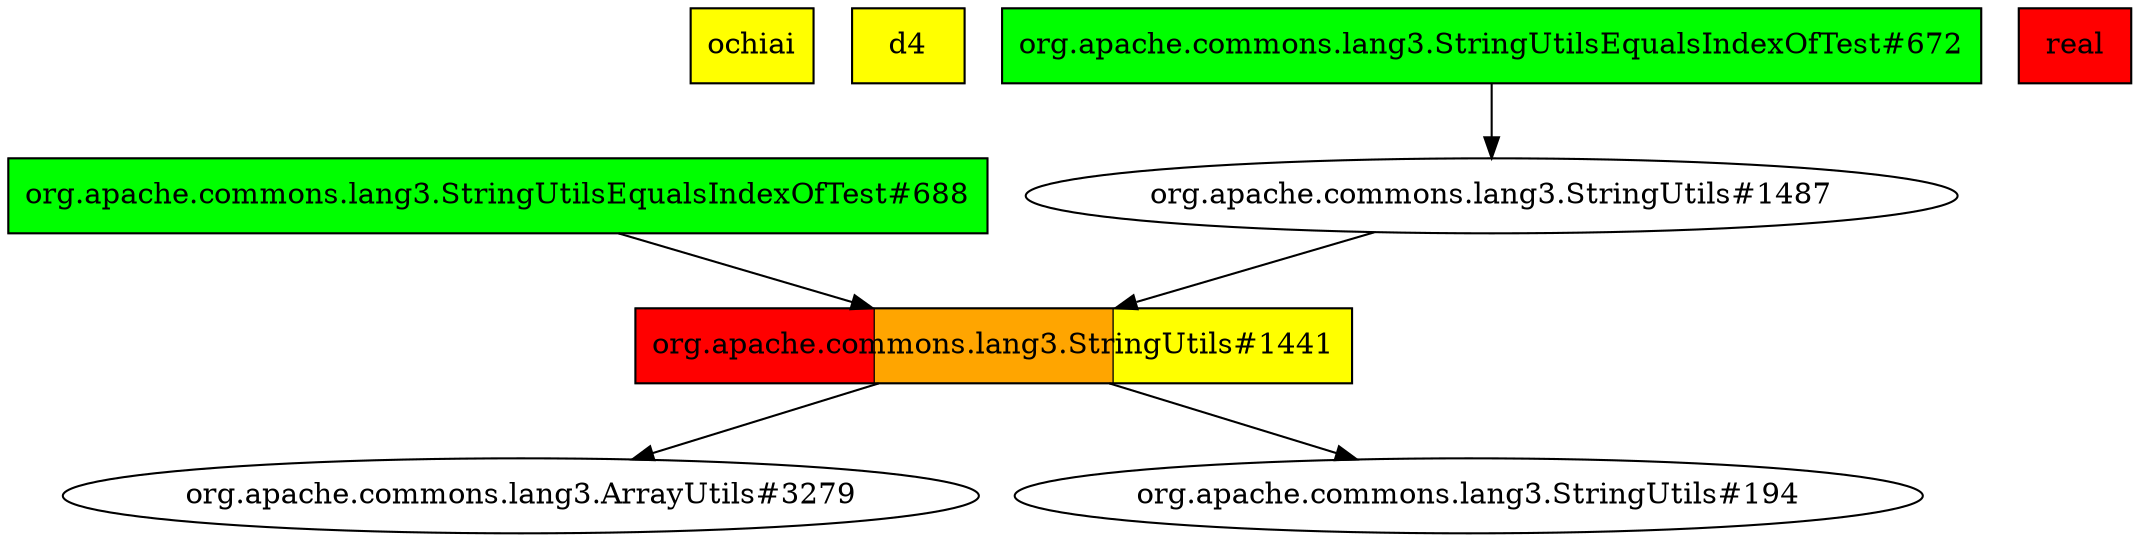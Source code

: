 digraph enhanced {
	"ochiai" [style=striped shape=box fillcolor="yellow"];
	"d4" [style=striped shape=box fillcolor="yellow"];
	"org.apache.commons.lang3.StringUtilsEqualsIndexOfTest#688" [style=striped shape=box fillcolor="green"];
	"real" [style=striped shape=box fillcolor="red"];
	"org.apache.commons.lang3.StringUtilsEqualsIndexOfTest#672" [style=striped shape=box fillcolor="green"];
	"org.apache.commons.lang3.StringUtils#1441" [style=striped shape=box fillcolor="red:orange:yellow"];
	"org.apache.commons.lang3.StringUtils#1441" -> "org.apache.commons.lang3.ArrayUtils#3279";
	"org.apache.commons.lang3.StringUtils#1441" -> "org.apache.commons.lang3.StringUtils#194";
	"org.apache.commons.lang3.StringUtilsEqualsIndexOfTest#672" -> "org.apache.commons.lang3.StringUtils#1487";
	"org.apache.commons.lang3.StringUtilsEqualsIndexOfTest#688" -> "org.apache.commons.lang3.StringUtils#1441";
	"org.apache.commons.lang3.StringUtils#1487" -> "org.apache.commons.lang3.StringUtils#1441";
}
